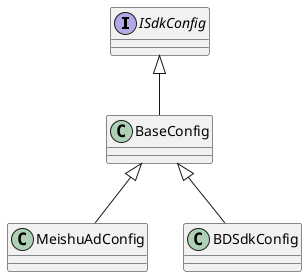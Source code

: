 @startuml
interface ISdkConfig{}
ISdkConfig <|-- BaseConfig
BaseConfig <|-- MeishuAdConfig
BaseConfig <|-- BDSdkConfig
@enduml